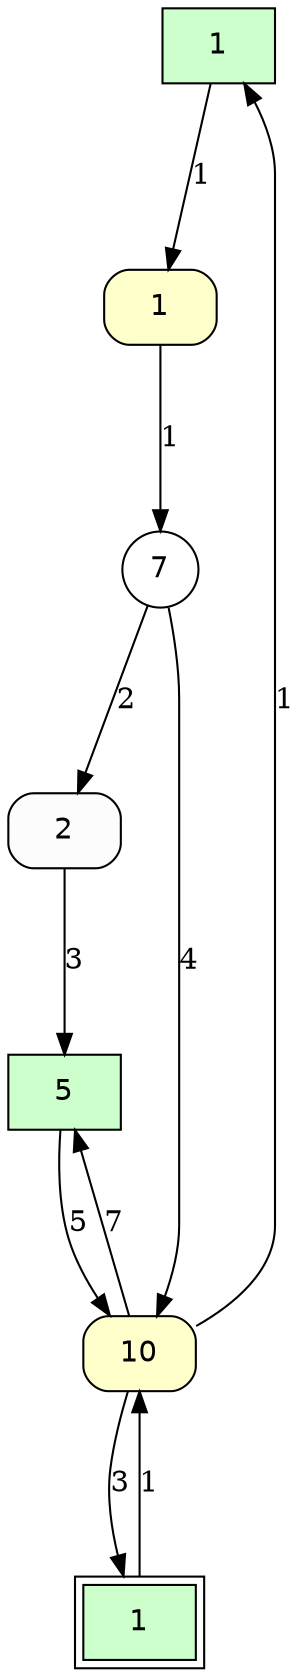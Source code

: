 
digraph{
rankdir=TB
n0 [peripheries=1, shape=box, style=filled, fillcolor="#CCFFCC", fontname=Helvetica, label=1];
n1 [peripheries=2, shape=box, style=filled, fillcolor="#CCFFCC", fontname=Helvetica, label=1];
n2 [peripheries=1, shape=record, rankdir=LR, style="rounded,filled", fontname=Helvetica, fillcolor="#FFFFCC", label=1];
n3 [peripheries=1, shape=box, style="rounded,filled", fillcolor="#FCFCFC", fontname=Helvetica, label=2];
n4 [peripheries=1, style=filled, shape=record, fillcolor="#CCFFCC", rankdir=LR, fontname=Helvetica, label=5];
n5 [peripheries=1, width=0.2, fillcolor="#FFFFFF", shape=circle, style="rounded,filled", fontname=Helvetica, label=7];
n6 [peripheries=1, shape=box, style="rounded,filled", fontname=Helvetica, fillcolor="#FFFFCC", label=10];



n6 -> n4 [ ""="", minlen=2, label=7 ];

n4 -> n6 [ ""="", minlen=2, label=5 ];

n3 -> n4 [ ""="", minlen=2, label=3 ];

n1 -> n6 [ ""="", minlen=2, label=1 ];

n6 -> n1 [ ""="", minlen=2, label=3 ];

n0 -> n2 [ ""="", minlen=2, label=1 ];

n6 -> n0 [ ""="", minlen=2, label=1 ];

n5 -> n6 [ ""="", minlen=2, label=4 ];

n5 -> n3 [ ""="", minlen=2, label=2 ];

n2 -> n5 [ ""="", minlen=2, label=1 ];

}
            